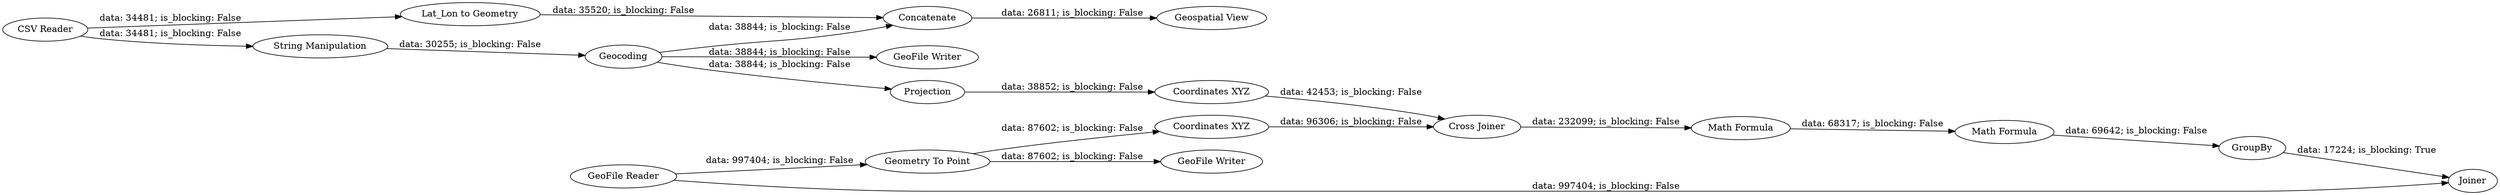 digraph {
	"-2113672623914263995_8" [label="Geometry To Point"]
	"-2113672623914263995_2" [label="String Manipulation"]
	"-2113672623914263995_4" [label="Lat_Lon to Geometry"]
	"-2113672623914263995_17" [label="GeoFile Writer"]
	"-2113672623914263995_15" [label=GroupBy]
	"-2113672623914263995_18" [label="GeoFile Writer"]
	"-2113672623914263995_16" [label=Joiner]
	"-2113672623914263995_1" [label="CSV Reader"]
	"-2113672623914263995_9" [label="Coordinates XYZ"]
	"-2113672623914263995_11" [label="Coordinates XYZ"]
	"-2113672623914263995_13" [label="Math Formula"]
	"-2113672623914263995_10" [label=Projection]
	"-2113672623914263995_3" [label=Geocoding]
	"-2113672623914263995_12" [label="Cross Joiner"]
	"-2113672623914263995_14" [label="Math Formula"]
	"-2113672623914263995_6" [label="Geospatial View"]
	"-2113672623914263995_7" [label="GeoFile Reader"]
	"-2113672623914263995_5" [label=Concatenate]
	"-2113672623914263995_15" -> "-2113672623914263995_16" [label="data: 17224; is_blocking: True"]
	"-2113672623914263995_7" -> "-2113672623914263995_8" [label="data: 997404; is_blocking: False"]
	"-2113672623914263995_1" -> "-2113672623914263995_2" [label="data: 34481; is_blocking: False"]
	"-2113672623914263995_10" -> "-2113672623914263995_11" [label="data: 38852; is_blocking: False"]
	"-2113672623914263995_11" -> "-2113672623914263995_12" [label="data: 42453; is_blocking: False"]
	"-2113672623914263995_13" -> "-2113672623914263995_14" [label="data: 68317; is_blocking: False"]
	"-2113672623914263995_14" -> "-2113672623914263995_15" [label="data: 69642; is_blocking: False"]
	"-2113672623914263995_2" -> "-2113672623914263995_3" [label="data: 30255; is_blocking: False"]
	"-2113672623914263995_1" -> "-2113672623914263995_4" [label="data: 34481; is_blocking: False"]
	"-2113672623914263995_8" -> "-2113672623914263995_18" [label="data: 87602; is_blocking: False"]
	"-2113672623914263995_12" -> "-2113672623914263995_13" [label="data: 232099; is_blocking: False"]
	"-2113672623914263995_9" -> "-2113672623914263995_12" [label="data: 96306; is_blocking: False"]
	"-2113672623914263995_7" -> "-2113672623914263995_16" [label="data: 997404; is_blocking: False"]
	"-2113672623914263995_3" -> "-2113672623914263995_17" [label="data: 38844; is_blocking: False"]
	"-2113672623914263995_3" -> "-2113672623914263995_5" [label="data: 38844; is_blocking: False"]
	"-2113672623914263995_8" -> "-2113672623914263995_9" [label="data: 87602; is_blocking: False"]
	"-2113672623914263995_3" -> "-2113672623914263995_10" [label="data: 38844; is_blocking: False"]
	"-2113672623914263995_5" -> "-2113672623914263995_6" [label="data: 26811; is_blocking: False"]
	"-2113672623914263995_4" -> "-2113672623914263995_5" [label="data: 35520; is_blocking: False"]
	rankdir=LR
}
